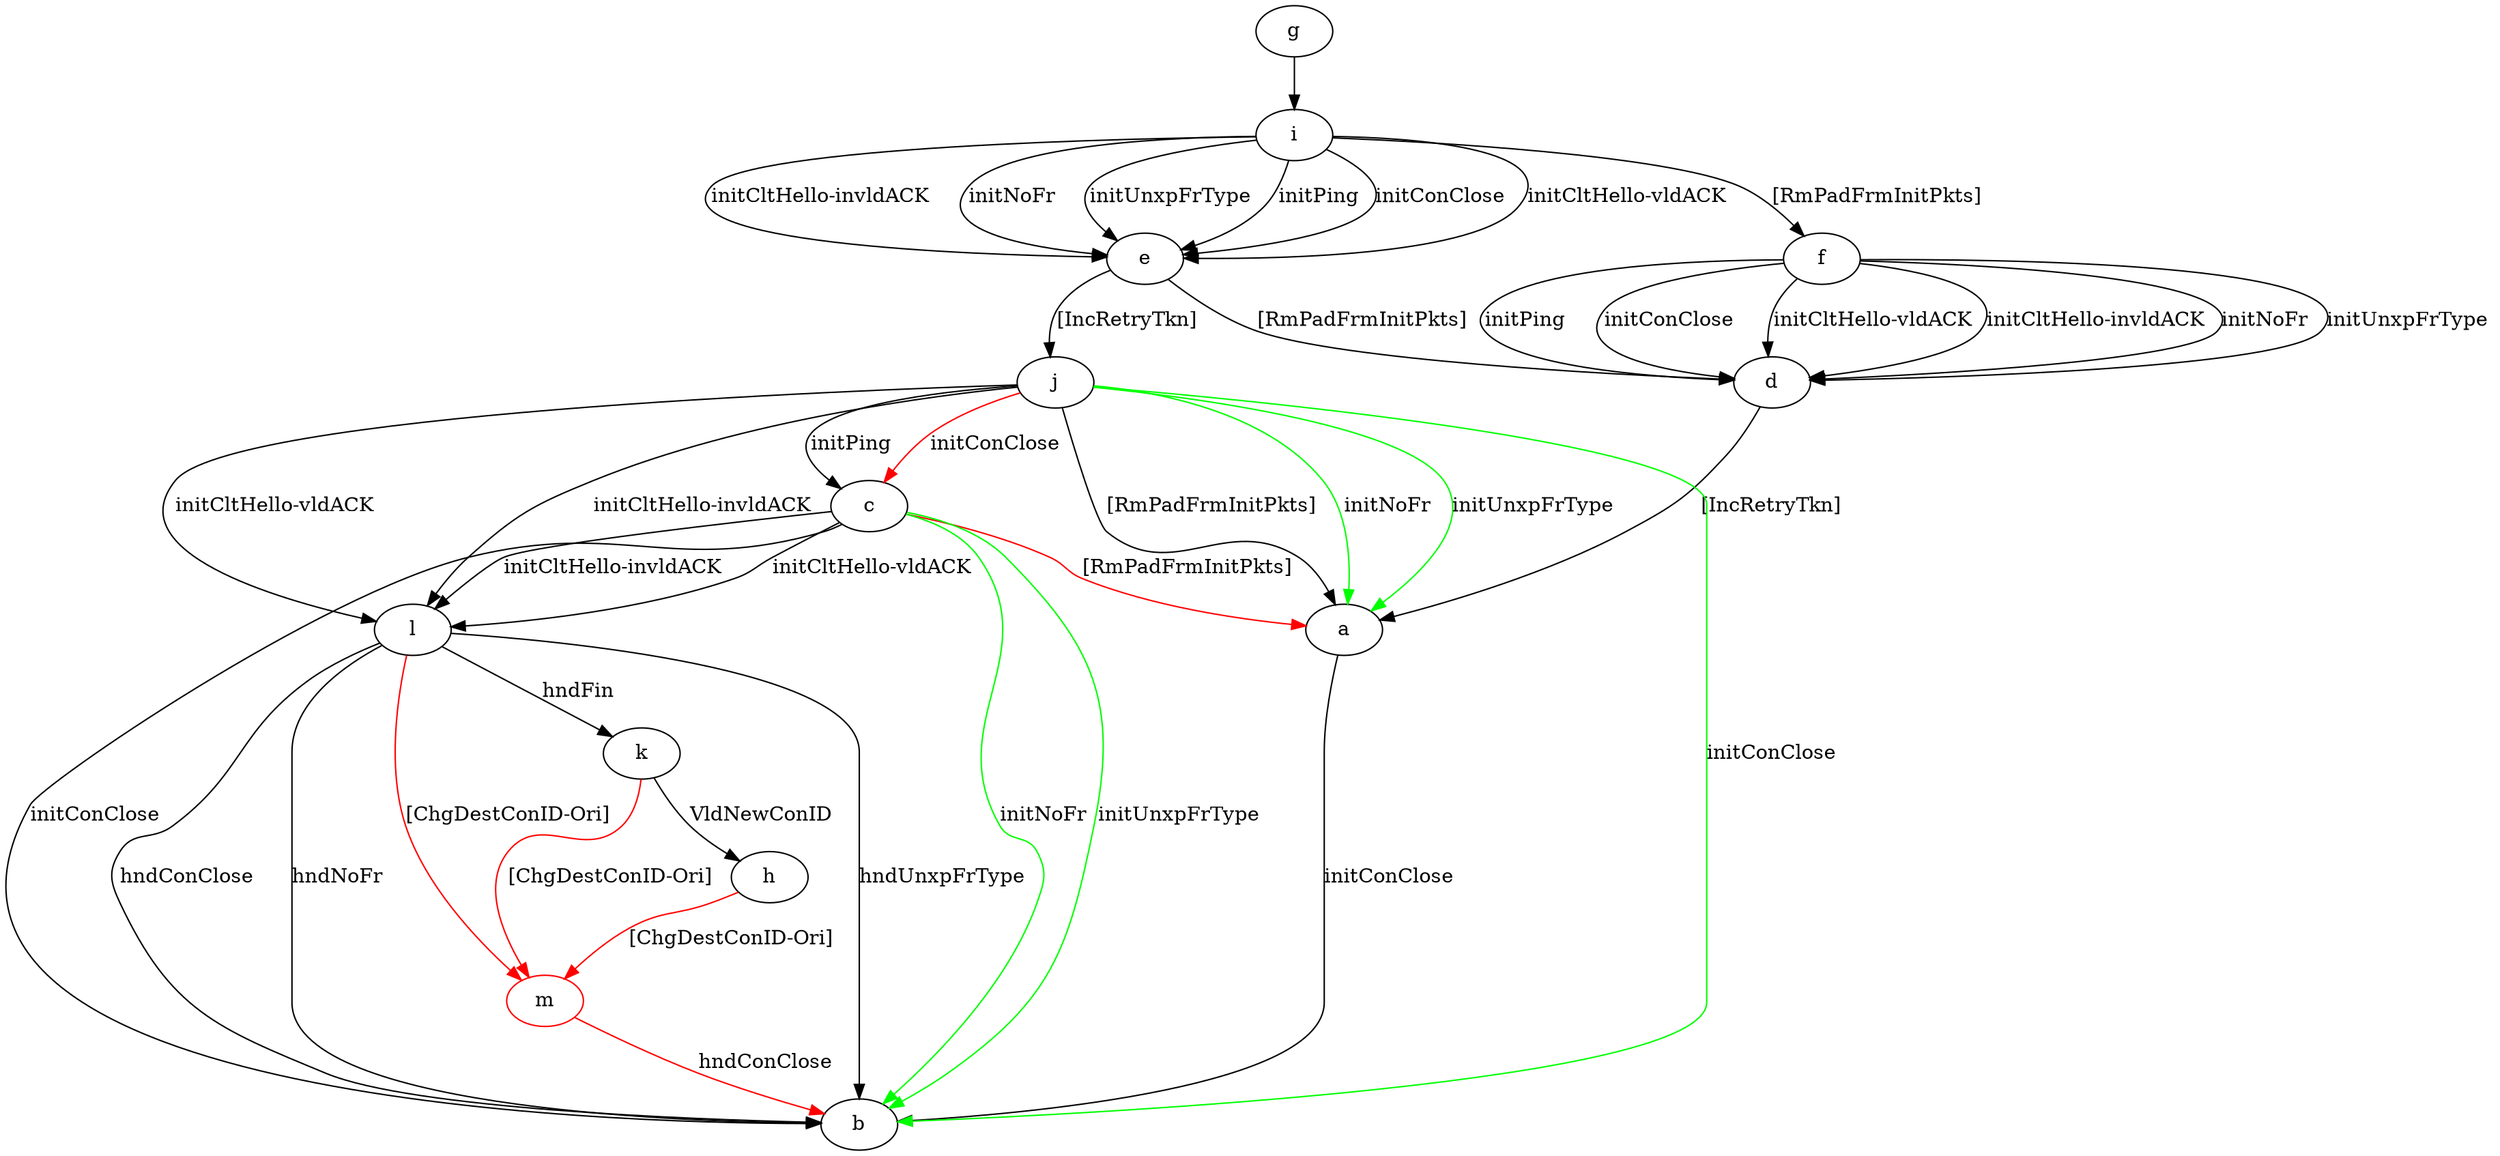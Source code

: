 digraph "" {
	a -> b	[key=0,
		label="initConClose "];
	c -> a	[key=0,
		color=red,
		label="[RmPadFrmInitPkts] "];
	c -> b	[key=0,
		label="initConClose "];
	c -> b	[key=1,
		color=green,
		label="initNoFr "];
	c -> b	[key=2,
		color=green,
		label="initUnxpFrType "];
	c -> l	[key=0,
		label="initCltHello-vldACK "];
	c -> l	[key=1,
		label="initCltHello-invldACK "];
	d -> a	[key=0,
		label="[IncRetryTkn] "];
	e -> d	[key=0,
		label="[RmPadFrmInitPkts] "];
	e -> j	[key=0,
		label="[IncRetryTkn] "];
	f -> d	[key=0,
		label="initPing "];
	f -> d	[key=1,
		label="initConClose "];
	f -> d	[key=2,
		label="initCltHello-vldACK "];
	f -> d	[key=3,
		label="initCltHello-invldACK "];
	f -> d	[key=4,
		label="initNoFr "];
	f -> d	[key=5,
		label="initUnxpFrType "];
	g -> i	[key=0];
	m	[color=red];
	h -> m	[key=0,
		color=red,
		label="[ChgDestConID-Ori] "];
	i -> e	[key=0,
		label="initPing "];
	i -> e	[key=1,
		label="initConClose "];
	i -> e	[key=2,
		label="initCltHello-vldACK "];
	i -> e	[key=3,
		label="initCltHello-invldACK "];
	i -> e	[key=4,
		label="initNoFr "];
	i -> e	[key=5,
		label="initUnxpFrType "];
	i -> f	[key=0,
		label="[RmPadFrmInitPkts] "];
	j -> a	[key=0,
		label="[RmPadFrmInitPkts] "];
	j -> a	[key=1,
		color=green,
		label="initNoFr "];
	j -> a	[key=2,
		color=green,
		label="initUnxpFrType "];
	j -> b	[key=0,
		color=green,
		label="initConClose "];
	j -> c	[key=0,
		label="initPing "];
	j -> c	[key=1,
		color=red,
		label="initConClose "];
	j -> l	[key=0,
		label="initCltHello-vldACK "];
	j -> l	[key=1,
		label="initCltHello-invldACK "];
	k -> h	[key=0,
		label="VldNewConID "];
	k -> m	[key=0,
		color=red,
		label="[ChgDestConID-Ori] "];
	l -> b	[key=0,
		label="hndNoFr "];
	l -> b	[key=1,
		label="hndUnxpFrType "];
	l -> b	[key=2,
		label="hndConClose "];
	l -> k	[key=0,
		label="hndFin "];
	l -> m	[key=0,
		color=red,
		label="[ChgDestConID-Ori] "];
	m -> b	[key=0,
		color=red,
		label="hndConClose "];
}
